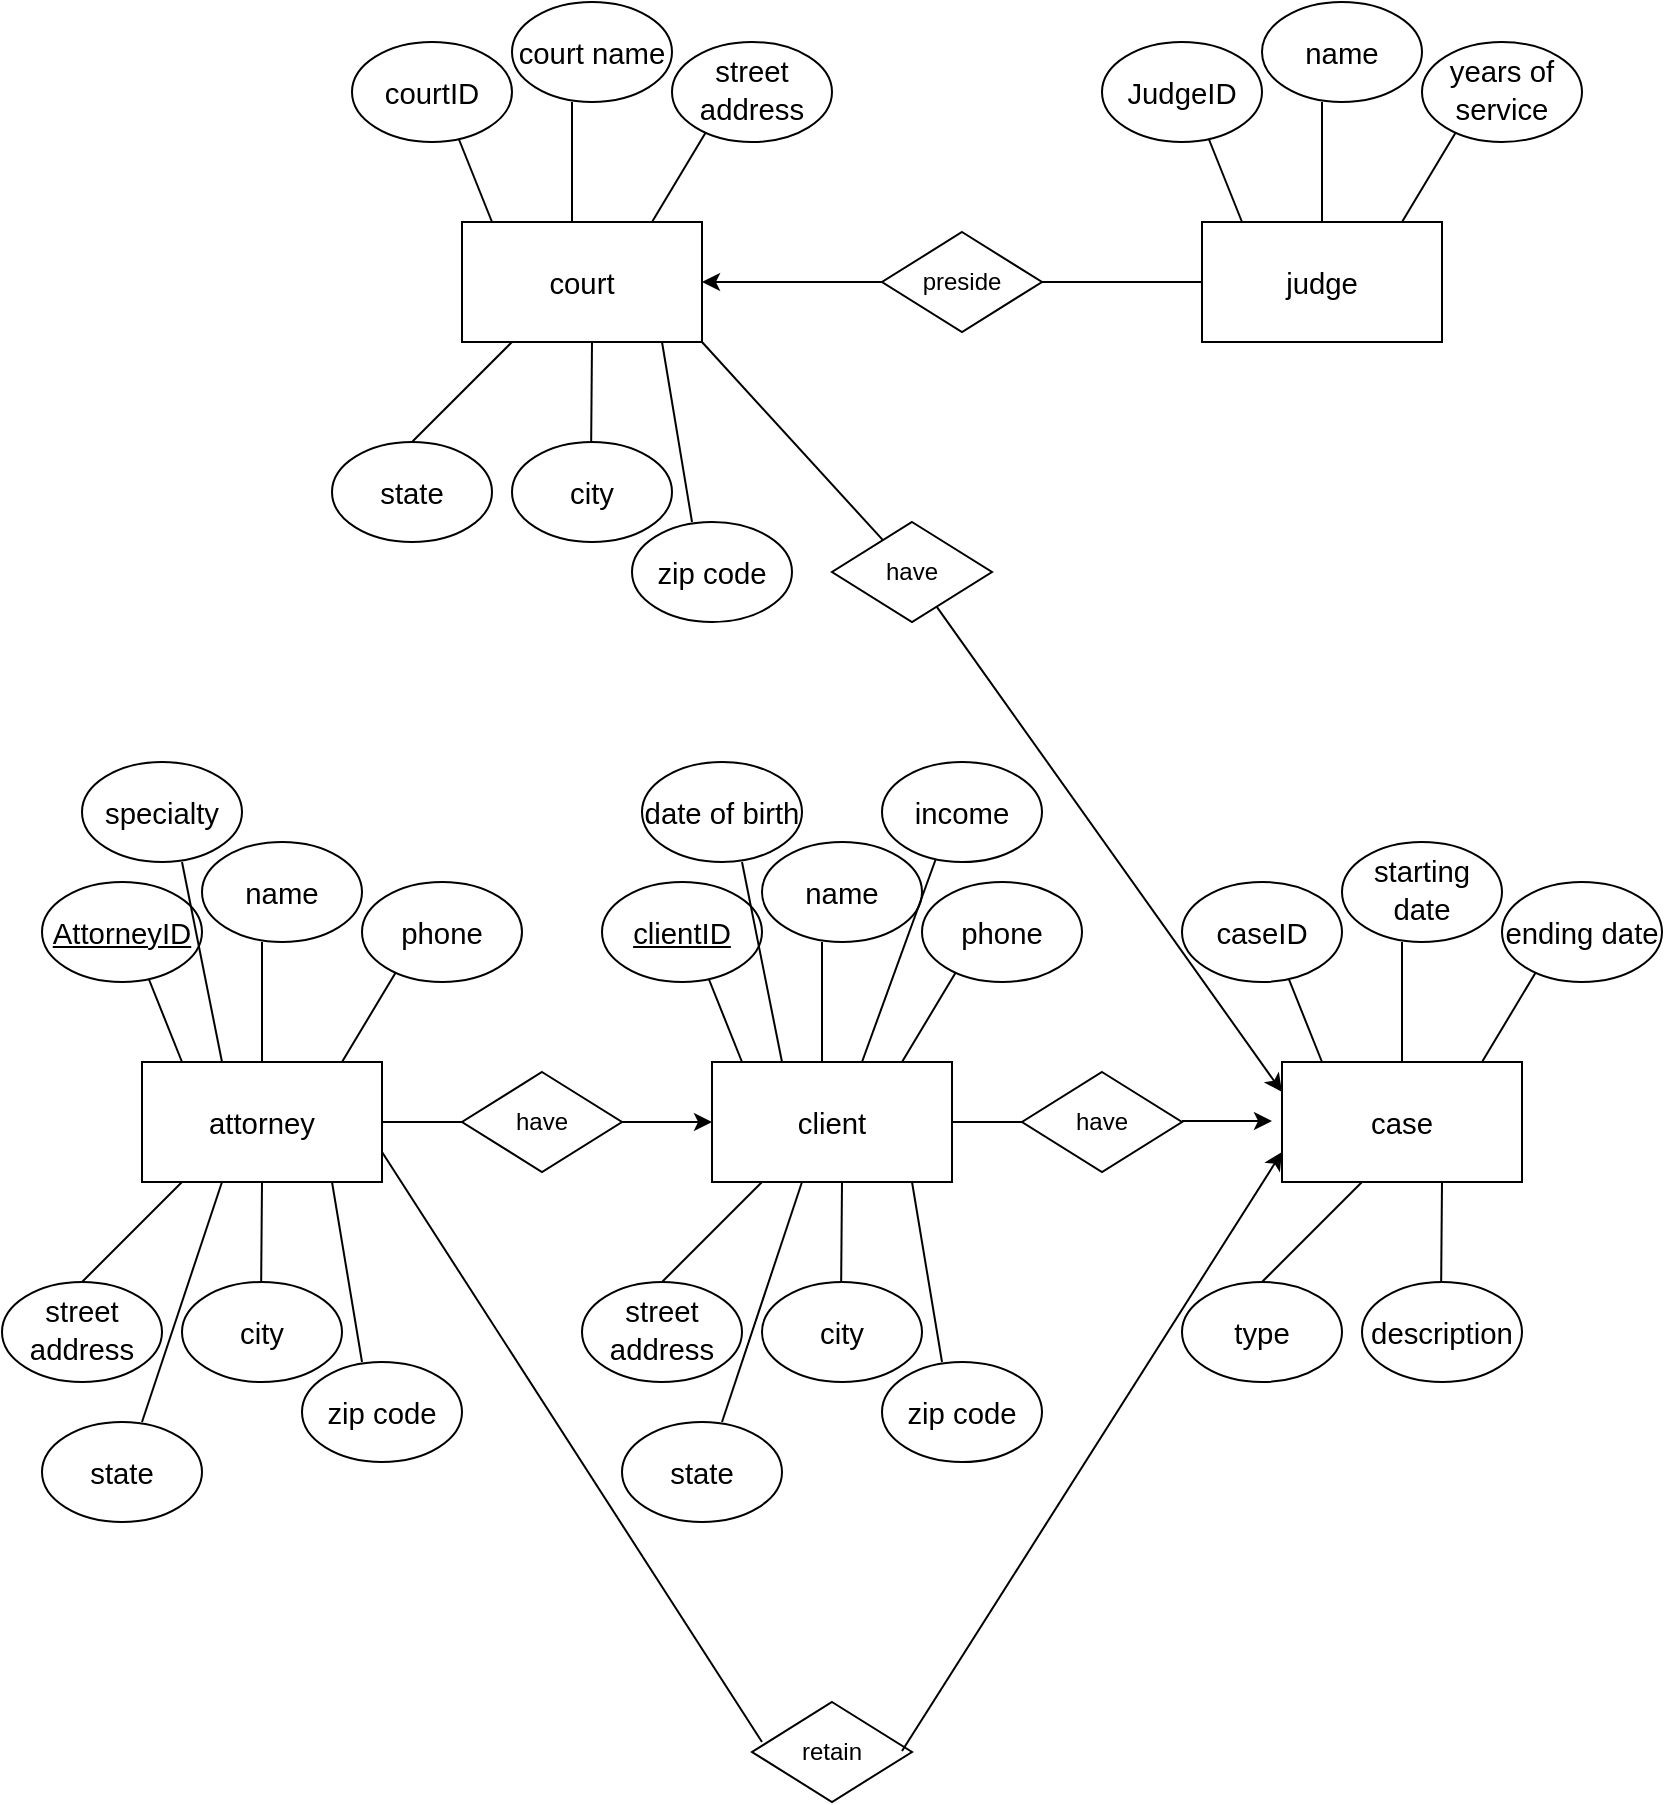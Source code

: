 <mxfile version="13.8.0" type="github">
  <diagram id="R2lEEEUBdFMjLlhIrx00" name="Page-1">
    <mxGraphModel dx="1426" dy="941" grid="1" gridSize="10" guides="1" tooltips="1" connect="1" arrows="1" fold="1" page="1" pageScale="1" pageWidth="850" pageHeight="1100" math="0" shadow="0" extFonts="Permanent Marker^https://fonts.googleapis.com/css?family=Permanent+Marker">
      <root>
        <mxCell id="0" />
        <mxCell id="1" parent="0" />
        <mxCell id="EqW7mRNqW-pM5LDjS-Ml-1" value="&lt;span lang=&quot;EN&quot; style=&quot;font-size: 11pt ; line-height: 16.867px ; font-family: &amp;#34;arial&amp;#34; , sans-serif&quot;&gt;attorney&lt;/span&gt;&lt;span style=&quot;font-size: medium&quot;&gt;&lt;/span&gt;" style="rounded=0;whiteSpace=wrap;html=1;" parent="1" vertex="1">
          <mxGeometry x="80" y="590" width="120" height="60" as="geometry" />
        </mxCell>
        <mxCell id="EqW7mRNqW-pM5LDjS-Ml-2" value="&lt;span lang=&quot;EN&quot; style=&quot;font-size: 11pt ; line-height: 16.867px ; font-family: &amp;#34;arial&amp;#34; , sans-serif&quot;&gt;client&lt;/span&gt;&lt;span style=&quot;font-size: medium&quot;&gt;&lt;/span&gt;" style="rounded=0;whiteSpace=wrap;html=1;" parent="1" vertex="1">
          <mxGeometry x="365" y="590" width="120" height="60" as="geometry" />
        </mxCell>
        <mxCell id="EqW7mRNqW-pM5LDjS-Ml-3" value="&lt;span lang=&quot;EN&quot; style=&quot;font-size: 11pt ; line-height: 16.867px ; font-family: &amp;#34;arial&amp;#34; , sans-serif&quot;&gt;judge&lt;/span&gt;&lt;span style=&quot;font-size: medium&quot;&gt;&lt;/span&gt;" style="rounded=0;whiteSpace=wrap;html=1;" parent="1" vertex="1">
          <mxGeometry x="610" y="170" width="120" height="60" as="geometry" />
        </mxCell>
        <mxCell id="EqW7mRNqW-pM5LDjS-Ml-4" value="&lt;span lang=&quot;EN&quot; style=&quot;font-size: 11pt ; line-height: 16.867px ; font-family: &amp;#34;arial&amp;#34; , sans-serif&quot;&gt;court&lt;/span&gt;&lt;span style=&quot;font-size: medium&quot;&gt;&lt;/span&gt;" style="rounded=0;whiteSpace=wrap;html=1;" parent="1" vertex="1">
          <mxGeometry x="240" y="170" width="120" height="60" as="geometry" />
        </mxCell>
        <mxCell id="EqW7mRNqW-pM5LDjS-Ml-5" value="&lt;span lang=&quot;EN&quot; style=&quot;font-size: 11pt ; line-height: 16.867px ; font-family: &amp;#34;arial&amp;#34; , sans-serif&quot;&gt;case&lt;/span&gt;&lt;span style=&quot;font-size: medium&quot;&gt;&lt;/span&gt;" style="rounded=0;whiteSpace=wrap;html=1;" parent="1" vertex="1">
          <mxGeometry x="650" y="590" width="120" height="60" as="geometry" />
        </mxCell>
        <mxCell id="EqW7mRNqW-pM5LDjS-Ml-7" value="" style="endArrow=none;html=1;" parent="1" edge="1">
          <mxGeometry width="50" height="50" relative="1" as="geometry">
            <mxPoint x="140" y="590" as="sourcePoint" />
            <mxPoint x="140" y="530" as="targetPoint" />
          </mxGeometry>
        </mxCell>
        <mxCell id="EqW7mRNqW-pM5LDjS-Ml-8" value="" style="endArrow=none;html=1;" parent="1" edge="1">
          <mxGeometry width="50" height="50" relative="1" as="geometry">
            <mxPoint x="180" y="590" as="sourcePoint" />
            <mxPoint x="210" y="540" as="targetPoint" />
          </mxGeometry>
        </mxCell>
        <mxCell id="EqW7mRNqW-pM5LDjS-Ml-9" value="" style="endArrow=none;html=1;entryX=0.5;entryY=1;entryDx=0;entryDy=0;" parent="1" target="EqW7mRNqW-pM5LDjS-Ml-1" edge="1">
          <mxGeometry width="50" height="50" relative="1" as="geometry">
            <mxPoint x="139.5" y="710" as="sourcePoint" />
            <mxPoint x="139.5" y="670" as="targetPoint" />
          </mxGeometry>
        </mxCell>
        <mxCell id="EqW7mRNqW-pM5LDjS-Ml-10" value="" style="endArrow=none;html=1;" parent="1" edge="1">
          <mxGeometry width="50" height="50" relative="1" as="geometry">
            <mxPoint x="100" y="590" as="sourcePoint" />
            <mxPoint x="80" y="540" as="targetPoint" />
          </mxGeometry>
        </mxCell>
        <mxCell id="EqW7mRNqW-pM5LDjS-Ml-11" value="" style="endArrow=none;html=1;" parent="1" edge="1">
          <mxGeometry width="50" height="50" relative="1" as="geometry">
            <mxPoint x="50" y="700" as="sourcePoint" />
            <mxPoint x="100" y="650" as="targetPoint" />
          </mxGeometry>
        </mxCell>
        <mxCell id="EqW7mRNqW-pM5LDjS-Ml-12" value="&lt;span lang=&quot;EN&quot; style=&quot;font-size: 11pt ; line-height: 16.867px ; font-family: &amp;#34;arial&amp;#34; , sans-serif&quot;&gt;phone&lt;/span&gt;&lt;span style=&quot;font-size: medium&quot;&gt;&lt;/span&gt;" style="ellipse;whiteSpace=wrap;html=1;" parent="1" vertex="1">
          <mxGeometry x="190" y="500" width="80" height="50" as="geometry" />
        </mxCell>
        <mxCell id="EqW7mRNqW-pM5LDjS-Ml-13" value="&lt;span lang=&quot;EN&quot; style=&quot;font-size: 11pt ; line-height: 16.867px ; font-family: &amp;#34;arial&amp;#34; , sans-serif&quot;&gt;name&lt;/span&gt;&lt;span style=&quot;font-size: medium&quot;&gt;&lt;/span&gt;" style="ellipse;whiteSpace=wrap;html=1;" parent="1" vertex="1">
          <mxGeometry x="110" y="480" width="80" height="50" as="geometry" />
        </mxCell>
        <mxCell id="EqW7mRNqW-pM5LDjS-Ml-14" value="&lt;span lang=&quot;EN&quot; style=&quot;font-size: 11pt ; line-height: 16.867px ; font-family: &amp;#34;arial&amp;#34; , sans-serif&quot;&gt;street address&lt;/span&gt;&lt;span style=&quot;font-size: medium&quot;&gt;&lt;/span&gt;" style="ellipse;whiteSpace=wrap;html=1;" parent="1" vertex="1">
          <mxGeometry x="10" y="700" width="80" height="50" as="geometry" />
        </mxCell>
        <mxCell id="EqW7mRNqW-pM5LDjS-Ml-15" value="&lt;span lang=&quot;EN&quot; style=&quot;font-size: 11pt ; line-height: 16.867px ; font-family: &amp;#34;arial&amp;#34; , sans-serif&quot;&gt;&lt;u&gt;AttorneyID&lt;/u&gt;&lt;/span&gt;&lt;span style=&quot;font-size: medium&quot;&gt;&lt;/span&gt;" style="ellipse;whiteSpace=wrap;html=1;" parent="1" vertex="1">
          <mxGeometry x="30" y="500" width="80" height="50" as="geometry" />
        </mxCell>
        <mxCell id="EqW7mRNqW-pM5LDjS-Ml-16" value="&lt;span lang=&quot;EN&quot; style=&quot;font-size: 11pt ; line-height: 16.867px ; font-family: &amp;#34;arial&amp;#34; , sans-serif&quot;&gt;city&lt;/span&gt;&lt;span style=&quot;font-size: medium&quot;&gt;&lt;/span&gt;" style="ellipse;whiteSpace=wrap;html=1;" parent="1" vertex="1">
          <mxGeometry x="100" y="700" width="80" height="50" as="geometry" />
        </mxCell>
        <mxCell id="EqW7mRNqW-pM5LDjS-Ml-17" value="&lt;span lang=&quot;EN&quot; style=&quot;font-size: 11pt ; line-height: 16.867px ; font-family: &amp;#34;arial&amp;#34; , sans-serif&quot;&gt;specialty&lt;/span&gt;&lt;span style=&quot;font-size: medium&quot;&gt;&lt;/span&gt;" style="ellipse;whiteSpace=wrap;html=1;" parent="1" vertex="1">
          <mxGeometry x="50" y="440" width="80" height="50" as="geometry" />
        </mxCell>
        <mxCell id="EqW7mRNqW-pM5LDjS-Ml-18" value="&lt;span lang=&quot;EN&quot; style=&quot;font-size: 11pt ; line-height: 16.867px ; font-family: &amp;#34;arial&amp;#34; , sans-serif&quot;&gt;zip code&lt;/span&gt;&lt;span style=&quot;font-size: medium&quot;&gt;&lt;/span&gt;" style="ellipse;whiteSpace=wrap;html=1;" parent="1" vertex="1">
          <mxGeometry x="160" y="740" width="80" height="50" as="geometry" />
        </mxCell>
        <mxCell id="EqW7mRNqW-pM5LDjS-Ml-19" value="&lt;span lang=&quot;EN&quot; style=&quot;font-size: 11pt ; line-height: 16.867px ; font-family: &amp;#34;arial&amp;#34; , sans-serif&quot;&gt;state&lt;/span&gt;&lt;span style=&quot;font-size: medium&quot;&gt;&lt;/span&gt;" style="ellipse;whiteSpace=wrap;html=1;" parent="1" vertex="1">
          <mxGeometry x="30" y="770" width="80" height="50" as="geometry" />
        </mxCell>
        <mxCell id="EqW7mRNqW-pM5LDjS-Ml-20" value="" style="endArrow=none;html=1;" parent="1" edge="1">
          <mxGeometry width="50" height="50" relative="1" as="geometry">
            <mxPoint x="80" y="770" as="sourcePoint" />
            <mxPoint x="120" y="650" as="targetPoint" />
          </mxGeometry>
        </mxCell>
        <mxCell id="EqW7mRNqW-pM5LDjS-Ml-21" value="" style="endArrow=none;html=1;" parent="1" edge="1">
          <mxGeometry width="50" height="50" relative="1" as="geometry">
            <mxPoint x="190" y="740" as="sourcePoint" />
            <mxPoint x="175" y="650" as="targetPoint" />
          </mxGeometry>
        </mxCell>
        <mxCell id="EqW7mRNqW-pM5LDjS-Ml-22" value="" style="endArrow=none;html=1;" parent="1" edge="1">
          <mxGeometry width="50" height="50" relative="1" as="geometry">
            <mxPoint x="120" y="590" as="sourcePoint" />
            <mxPoint x="100" y="490" as="targetPoint" />
          </mxGeometry>
        </mxCell>
        <mxCell id="EqW7mRNqW-pM5LDjS-Ml-23" value="have" style="rhombus;whiteSpace=wrap;html=1;" parent="1" vertex="1">
          <mxGeometry x="240" y="595" width="80" height="50" as="geometry" />
        </mxCell>
        <mxCell id="EqW7mRNqW-pM5LDjS-Ml-24" value="" style="endArrow=none;html=1;exitX=1;exitY=0.5;exitDx=0;exitDy=0;" parent="1" source="EqW7mRNqW-pM5LDjS-Ml-1" edge="1">
          <mxGeometry width="50" height="50" relative="1" as="geometry">
            <mxPoint x="190" y="670" as="sourcePoint" />
            <mxPoint x="240" y="620" as="targetPoint" />
          </mxGeometry>
        </mxCell>
        <mxCell id="EqW7mRNqW-pM5LDjS-Ml-26" value="" style="endArrow=classic;html=1;entryX=0;entryY=0.5;entryDx=0;entryDy=0;" parent="1" target="EqW7mRNqW-pM5LDjS-Ml-2" edge="1">
          <mxGeometry width="50" height="50" relative="1" as="geometry">
            <mxPoint x="320" y="620" as="sourcePoint" />
            <mxPoint x="370" y="570" as="targetPoint" />
          </mxGeometry>
        </mxCell>
        <mxCell id="EqW7mRNqW-pM5LDjS-Ml-31" value="" style="endArrow=none;html=1;" parent="1" edge="1">
          <mxGeometry width="50" height="50" relative="1" as="geometry">
            <mxPoint x="420" y="590" as="sourcePoint" />
            <mxPoint x="420" y="530" as="targetPoint" />
          </mxGeometry>
        </mxCell>
        <mxCell id="EqW7mRNqW-pM5LDjS-Ml-32" value="" style="endArrow=none;html=1;" parent="1" edge="1">
          <mxGeometry width="50" height="50" relative="1" as="geometry">
            <mxPoint x="460" y="590" as="sourcePoint" />
            <mxPoint x="490" y="540" as="targetPoint" />
          </mxGeometry>
        </mxCell>
        <mxCell id="EqW7mRNqW-pM5LDjS-Ml-33" value="" style="endArrow=none;html=1;" parent="1" edge="1">
          <mxGeometry width="50" height="50" relative="1" as="geometry">
            <mxPoint x="380" y="590" as="sourcePoint" />
            <mxPoint x="360" y="540" as="targetPoint" />
          </mxGeometry>
        </mxCell>
        <mxCell id="EqW7mRNqW-pM5LDjS-Ml-34" value="&lt;span lang=&quot;EN&quot; style=&quot;font-size: 11pt ; line-height: 16.867px ; font-family: &amp;#34;arial&amp;#34; , sans-serif&quot;&gt;phone&lt;/span&gt;&lt;span style=&quot;font-size: medium&quot;&gt;&lt;/span&gt;" style="ellipse;whiteSpace=wrap;html=1;" parent="1" vertex="1">
          <mxGeometry x="470" y="500" width="80" height="50" as="geometry" />
        </mxCell>
        <mxCell id="EqW7mRNqW-pM5LDjS-Ml-35" value="&lt;span lang=&quot;EN&quot; style=&quot;font-size: 11pt ; line-height: 16.867px ; font-family: &amp;#34;arial&amp;#34; , sans-serif&quot;&gt;name&lt;/span&gt;&lt;span style=&quot;font-size: medium&quot;&gt;&lt;/span&gt;" style="ellipse;whiteSpace=wrap;html=1;" parent="1" vertex="1">
          <mxGeometry x="390" y="480" width="80" height="50" as="geometry" />
        </mxCell>
        <mxCell id="EqW7mRNqW-pM5LDjS-Ml-36" value="&lt;span lang=&quot;EN&quot; style=&quot;font-size: 11pt ; line-height: 16.867px ; font-family: &amp;#34;arial&amp;#34; , sans-serif&quot;&gt;&lt;u&gt;clientID&lt;/u&gt;&lt;/span&gt;&lt;span style=&quot;font-size: medium&quot;&gt;&lt;/span&gt;" style="ellipse;whiteSpace=wrap;html=1;" parent="1" vertex="1">
          <mxGeometry x="310" y="500" width="80" height="50" as="geometry" />
        </mxCell>
        <mxCell id="EqW7mRNqW-pM5LDjS-Ml-37" value="&lt;span lang=&quot;EN&quot; style=&quot;font-size: 11pt ; line-height: 16.867px ; font-family: &amp;#34;arial&amp;#34; , sans-serif&quot;&gt;date of birth&lt;/span&gt;&lt;span style=&quot;font-size: medium&quot;&gt;&lt;/span&gt;" style="ellipse;whiteSpace=wrap;html=1;" parent="1" vertex="1">
          <mxGeometry x="330" y="440" width="80" height="50" as="geometry" />
        </mxCell>
        <mxCell id="EqW7mRNqW-pM5LDjS-Ml-38" value="" style="endArrow=none;html=1;" parent="1" edge="1">
          <mxGeometry width="50" height="50" relative="1" as="geometry">
            <mxPoint x="400" y="590" as="sourcePoint" />
            <mxPoint x="380" y="490" as="targetPoint" />
          </mxGeometry>
        </mxCell>
        <mxCell id="EqW7mRNqW-pM5LDjS-Ml-39" value="" style="endArrow=none;html=1;entryX=0.5;entryY=1;entryDx=0;entryDy=0;" parent="1" edge="1">
          <mxGeometry width="50" height="50" relative="1" as="geometry">
            <mxPoint x="429.5" y="710" as="sourcePoint" />
            <mxPoint x="430" y="650" as="targetPoint" />
          </mxGeometry>
        </mxCell>
        <mxCell id="EqW7mRNqW-pM5LDjS-Ml-40" value="" style="endArrow=none;html=1;" parent="1" edge="1">
          <mxGeometry width="50" height="50" relative="1" as="geometry">
            <mxPoint x="340" y="700" as="sourcePoint" />
            <mxPoint x="390" y="650" as="targetPoint" />
          </mxGeometry>
        </mxCell>
        <mxCell id="EqW7mRNqW-pM5LDjS-Ml-41" value="&lt;span lang=&quot;EN&quot; style=&quot;font-size: 11pt ; line-height: 16.867px ; font-family: &amp;#34;arial&amp;#34; , sans-serif&quot;&gt;street address&lt;/span&gt;&lt;span style=&quot;font-size: medium&quot;&gt;&lt;/span&gt;" style="ellipse;whiteSpace=wrap;html=1;" parent="1" vertex="1">
          <mxGeometry x="300" y="700" width="80" height="50" as="geometry" />
        </mxCell>
        <mxCell id="EqW7mRNqW-pM5LDjS-Ml-42" value="&lt;span lang=&quot;EN&quot; style=&quot;font-size: 11pt ; line-height: 16.867px ; font-family: &amp;#34;arial&amp;#34; , sans-serif&quot;&gt;city&lt;/span&gt;&lt;span style=&quot;font-size: medium&quot;&gt;&lt;/span&gt;" style="ellipse;whiteSpace=wrap;html=1;" parent="1" vertex="1">
          <mxGeometry x="390" y="700" width="80" height="50" as="geometry" />
        </mxCell>
        <mxCell id="EqW7mRNqW-pM5LDjS-Ml-43" value="&lt;span lang=&quot;EN&quot; style=&quot;font-size: 11pt ; line-height: 16.867px ; font-family: &amp;#34;arial&amp;#34; , sans-serif&quot;&gt;zip code&lt;/span&gt;&lt;span style=&quot;font-size: medium&quot;&gt;&lt;/span&gt;" style="ellipse;whiteSpace=wrap;html=1;" parent="1" vertex="1">
          <mxGeometry x="450" y="740" width="80" height="50" as="geometry" />
        </mxCell>
        <mxCell id="EqW7mRNqW-pM5LDjS-Ml-44" value="&lt;span lang=&quot;EN&quot; style=&quot;font-size: 11pt ; line-height: 16.867px ; font-family: &amp;#34;arial&amp;#34; , sans-serif&quot;&gt;state&lt;/span&gt;&lt;span style=&quot;font-size: medium&quot;&gt;&lt;/span&gt;" style="ellipse;whiteSpace=wrap;html=1;" parent="1" vertex="1">
          <mxGeometry x="320" y="770" width="80" height="50" as="geometry" />
        </mxCell>
        <mxCell id="EqW7mRNqW-pM5LDjS-Ml-45" value="" style="endArrow=none;html=1;" parent="1" edge="1">
          <mxGeometry width="50" height="50" relative="1" as="geometry">
            <mxPoint x="370" y="770" as="sourcePoint" />
            <mxPoint x="410" y="650" as="targetPoint" />
          </mxGeometry>
        </mxCell>
        <mxCell id="EqW7mRNqW-pM5LDjS-Ml-46" value="" style="endArrow=none;html=1;" parent="1" edge="1">
          <mxGeometry width="50" height="50" relative="1" as="geometry">
            <mxPoint x="480" y="740" as="sourcePoint" />
            <mxPoint x="465" y="650" as="targetPoint" />
          </mxGeometry>
        </mxCell>
        <mxCell id="EqW7mRNqW-pM5LDjS-Ml-47" value="" style="endArrow=none;html=1;exitX=1;exitY=0.5;exitDx=0;exitDy=0;" parent="1" edge="1">
          <mxGeometry width="50" height="50" relative="1" as="geometry">
            <mxPoint x="485" y="620" as="sourcePoint" />
            <mxPoint x="525" y="620" as="targetPoint" />
          </mxGeometry>
        </mxCell>
        <mxCell id="EqW7mRNqW-pM5LDjS-Ml-48" value="" style="endArrow=none;html=1;" parent="1" edge="1">
          <mxGeometry width="50" height="50" relative="1" as="geometry">
            <mxPoint x="440" y="590" as="sourcePoint" />
            <mxPoint x="480" y="480" as="targetPoint" />
          </mxGeometry>
        </mxCell>
        <mxCell id="EqW7mRNqW-pM5LDjS-Ml-49" value="&lt;span lang=&quot;EN&quot; style=&quot;font-size: 11pt ; line-height: 16.867px ; font-family: &amp;#34;arial&amp;#34; , sans-serif&quot;&gt;income&lt;/span&gt;&lt;span style=&quot;font-size: medium&quot;&gt;&lt;/span&gt;" style="ellipse;whiteSpace=wrap;html=1;" parent="1" vertex="1">
          <mxGeometry x="450" y="440" width="80" height="50" as="geometry" />
        </mxCell>
        <mxCell id="EqW7mRNqW-pM5LDjS-Ml-50" value="have" style="rhombus;whiteSpace=wrap;html=1;" parent="1" vertex="1">
          <mxGeometry x="520" y="595" width="80" height="50" as="geometry" />
        </mxCell>
        <mxCell id="EqW7mRNqW-pM5LDjS-Ml-51" value="" style="endArrow=classic;html=1;entryX=0;entryY=0.5;entryDx=0;entryDy=0;" parent="1" edge="1">
          <mxGeometry width="50" height="50" relative="1" as="geometry">
            <mxPoint x="600" y="619.5" as="sourcePoint" />
            <mxPoint x="645" y="619.5" as="targetPoint" />
          </mxGeometry>
        </mxCell>
        <mxCell id="EqW7mRNqW-pM5LDjS-Ml-55" value="" style="endArrow=none;html=1;" parent="1" edge="1">
          <mxGeometry width="50" height="50" relative="1" as="geometry">
            <mxPoint x="710" y="590" as="sourcePoint" />
            <mxPoint x="710" y="530" as="targetPoint" />
          </mxGeometry>
        </mxCell>
        <mxCell id="EqW7mRNqW-pM5LDjS-Ml-56" value="" style="endArrow=none;html=1;" parent="1" edge="1">
          <mxGeometry width="50" height="50" relative="1" as="geometry">
            <mxPoint x="750" y="590" as="sourcePoint" />
            <mxPoint x="780" y="540" as="targetPoint" />
          </mxGeometry>
        </mxCell>
        <mxCell id="EqW7mRNqW-pM5LDjS-Ml-57" value="" style="endArrow=none;html=1;" parent="1" edge="1">
          <mxGeometry width="50" height="50" relative="1" as="geometry">
            <mxPoint x="670" y="590" as="sourcePoint" />
            <mxPoint x="650" y="540" as="targetPoint" />
          </mxGeometry>
        </mxCell>
        <mxCell id="EqW7mRNqW-pM5LDjS-Ml-58" value="&lt;span lang=&quot;EN&quot; style=&quot;font-size: 11pt ; line-height: 16.867px ; font-family: &amp;#34;arial&amp;#34; , sans-serif&quot;&gt;ending date&lt;/span&gt;&lt;span style=&quot;font-size: medium&quot;&gt;&lt;/span&gt;" style="ellipse;whiteSpace=wrap;html=1;" parent="1" vertex="1">
          <mxGeometry x="760" y="500" width="80" height="50" as="geometry" />
        </mxCell>
        <mxCell id="EqW7mRNqW-pM5LDjS-Ml-59" value="&lt;span lang=&quot;EN&quot; style=&quot;font-size: 11pt ; line-height: 16.867px ; font-family: &amp;#34;arial&amp;#34; , sans-serif&quot;&gt;starting date&lt;/span&gt;&lt;span style=&quot;font-size: medium&quot;&gt;&lt;/span&gt;" style="ellipse;whiteSpace=wrap;html=1;" parent="1" vertex="1">
          <mxGeometry x="680" y="480" width="80" height="50" as="geometry" />
        </mxCell>
        <mxCell id="EqW7mRNqW-pM5LDjS-Ml-60" value="&lt;span lang=&quot;EN&quot; style=&quot;font-size: 11pt ; line-height: 16.867px ; font-family: &amp;#34;arial&amp;#34; , sans-serif&quot;&gt;caseID&lt;/span&gt;&lt;span style=&quot;font-size: medium&quot;&gt;&lt;/span&gt;" style="ellipse;whiteSpace=wrap;html=1;" parent="1" vertex="1">
          <mxGeometry x="600" y="500" width="80" height="50" as="geometry" />
        </mxCell>
        <mxCell id="EqW7mRNqW-pM5LDjS-Ml-64" value="" style="endArrow=none;html=1;entryX=0.5;entryY=1;entryDx=0;entryDy=0;" parent="1" edge="1">
          <mxGeometry width="50" height="50" relative="1" as="geometry">
            <mxPoint x="729.5" y="710" as="sourcePoint" />
            <mxPoint x="730" y="650" as="targetPoint" />
          </mxGeometry>
        </mxCell>
        <mxCell id="EqW7mRNqW-pM5LDjS-Ml-65" value="" style="endArrow=none;html=1;" parent="1" edge="1">
          <mxGeometry width="50" height="50" relative="1" as="geometry">
            <mxPoint x="640" y="700" as="sourcePoint" />
            <mxPoint x="690" y="650" as="targetPoint" />
          </mxGeometry>
        </mxCell>
        <mxCell id="EqW7mRNqW-pM5LDjS-Ml-66" value="&lt;span lang=&quot;EN&quot; style=&quot;font-size: 11pt ; line-height: 16.867px ; font-family: &amp;#34;arial&amp;#34; , sans-serif&quot;&gt;type&lt;/span&gt;&lt;span style=&quot;font-size: medium&quot;&gt;&lt;/span&gt;" style="ellipse;whiteSpace=wrap;html=1;" parent="1" vertex="1">
          <mxGeometry x="600" y="700" width="80" height="50" as="geometry" />
        </mxCell>
        <mxCell id="EqW7mRNqW-pM5LDjS-Ml-67" value="&lt;span lang=&quot;EN&quot; style=&quot;font-size: 11pt ; line-height: 16.867px ; font-family: &amp;#34;arial&amp;#34; , sans-serif&quot;&gt;description&lt;/span&gt;&lt;span style=&quot;font-size: medium&quot;&gt;&lt;/span&gt;" style="ellipse;whiteSpace=wrap;html=1;" parent="1" vertex="1">
          <mxGeometry x="690" y="700" width="80" height="50" as="geometry" />
        </mxCell>
        <mxCell id="EqW7mRNqW-pM5LDjS-Ml-69" value="" style="endArrow=none;html=1;exitX=1;exitY=0.75;exitDx=0;exitDy=0;" parent="1" source="EqW7mRNqW-pM5LDjS-Ml-1" edge="1">
          <mxGeometry width="50" height="50" relative="1" as="geometry">
            <mxPoint x="200" y="690" as="sourcePoint" />
            <mxPoint x="390" y="930" as="targetPoint" />
          </mxGeometry>
        </mxCell>
        <mxCell id="EqW7mRNqW-pM5LDjS-Ml-70" value="retain" style="rhombus;whiteSpace=wrap;html=1;" parent="1" vertex="1">
          <mxGeometry x="385" y="910" width="80" height="50" as="geometry" />
        </mxCell>
        <mxCell id="EqW7mRNqW-pM5LDjS-Ml-71" value="" style="endArrow=classic;html=1;entryX=0;entryY=0.75;entryDx=0;entryDy=0;" parent="1" target="EqW7mRNqW-pM5LDjS-Ml-5" edge="1">
          <mxGeometry width="50" height="50" relative="1" as="geometry">
            <mxPoint x="460" y="934.5" as="sourcePoint" />
            <mxPoint x="505" y="934.5" as="targetPoint" />
          </mxGeometry>
        </mxCell>
        <mxCell id="EqW7mRNqW-pM5LDjS-Ml-72" value="" style="endArrow=none;html=1;" parent="1" edge="1">
          <mxGeometry width="50" height="50" relative="1" as="geometry">
            <mxPoint x="295" y="170" as="sourcePoint" />
            <mxPoint x="295" y="110" as="targetPoint" />
          </mxGeometry>
        </mxCell>
        <mxCell id="EqW7mRNqW-pM5LDjS-Ml-73" value="" style="endArrow=none;html=1;" parent="1" edge="1">
          <mxGeometry width="50" height="50" relative="1" as="geometry">
            <mxPoint x="335" y="170" as="sourcePoint" />
            <mxPoint x="365" y="120" as="targetPoint" />
          </mxGeometry>
        </mxCell>
        <mxCell id="EqW7mRNqW-pM5LDjS-Ml-74" value="" style="endArrow=none;html=1;" parent="1" edge="1">
          <mxGeometry width="50" height="50" relative="1" as="geometry">
            <mxPoint x="255" y="170" as="sourcePoint" />
            <mxPoint x="235" y="120" as="targetPoint" />
          </mxGeometry>
        </mxCell>
        <mxCell id="EqW7mRNqW-pM5LDjS-Ml-75" value="&lt;span lang=&quot;EN&quot; style=&quot;font-size: 11pt ; line-height: 16.867px ; font-family: &amp;#34;arial&amp;#34; , sans-serif&quot;&gt;street address&lt;/span&gt;&lt;span style=&quot;font-size: medium&quot;&gt;&lt;/span&gt;" style="ellipse;whiteSpace=wrap;html=1;" parent="1" vertex="1">
          <mxGeometry x="345" y="80" width="80" height="50" as="geometry" />
        </mxCell>
        <mxCell id="EqW7mRNqW-pM5LDjS-Ml-76" value="&lt;span lang=&quot;EN&quot; style=&quot;font-size: 11pt ; line-height: 16.867px ; font-family: &amp;#34;arial&amp;#34; , sans-serif&quot;&gt;court name&lt;/span&gt;&lt;span style=&quot;font-size: medium&quot;&gt;&lt;/span&gt;" style="ellipse;whiteSpace=wrap;html=1;" parent="1" vertex="1">
          <mxGeometry x="265" y="60" width="80" height="50" as="geometry" />
        </mxCell>
        <mxCell id="EqW7mRNqW-pM5LDjS-Ml-77" value="&lt;span lang=&quot;EN&quot; style=&quot;font-size: 11pt ; line-height: 16.867px ; font-family: &amp;#34;arial&amp;#34; , sans-serif&quot;&gt;courtID&lt;/span&gt;&lt;span style=&quot;font-size: medium&quot;&gt;&lt;/span&gt;" style="ellipse;whiteSpace=wrap;html=1;" parent="1" vertex="1">
          <mxGeometry x="185" y="80" width="80" height="50" as="geometry" />
        </mxCell>
        <mxCell id="EqW7mRNqW-pM5LDjS-Ml-82" value="" style="endArrow=none;html=1;entryX=0.5;entryY=1;entryDx=0;entryDy=0;" parent="1" edge="1">
          <mxGeometry width="50" height="50" relative="1" as="geometry">
            <mxPoint x="304.5" y="290" as="sourcePoint" />
            <mxPoint x="305" y="230" as="targetPoint" />
          </mxGeometry>
        </mxCell>
        <mxCell id="EqW7mRNqW-pM5LDjS-Ml-83" value="" style="endArrow=none;html=1;" parent="1" edge="1">
          <mxGeometry width="50" height="50" relative="1" as="geometry">
            <mxPoint x="215" y="280" as="sourcePoint" />
            <mxPoint x="265" y="230" as="targetPoint" />
          </mxGeometry>
        </mxCell>
        <mxCell id="EqW7mRNqW-pM5LDjS-Ml-84" value="&lt;span lang=&quot;EN&quot; style=&quot;font-size: 11pt ; line-height: 16.867px ; font-family: &amp;#34;arial&amp;#34; , sans-serif&quot;&gt;state&lt;/span&gt;&lt;span style=&quot;font-size: medium&quot;&gt;&lt;/span&gt;" style="ellipse;whiteSpace=wrap;html=1;" parent="1" vertex="1">
          <mxGeometry x="175" y="280" width="80" height="50" as="geometry" />
        </mxCell>
        <mxCell id="EqW7mRNqW-pM5LDjS-Ml-85" value="&lt;span lang=&quot;EN&quot; style=&quot;font-size: 11pt ; line-height: 16.867px ; font-family: &amp;#34;arial&amp;#34; , sans-serif&quot;&gt;city&lt;/span&gt;&lt;span style=&quot;font-size: medium&quot;&gt;&lt;/span&gt;" style="ellipse;whiteSpace=wrap;html=1;" parent="1" vertex="1">
          <mxGeometry x="265" y="280" width="80" height="50" as="geometry" />
        </mxCell>
        <mxCell id="EqW7mRNqW-pM5LDjS-Ml-86" value="&lt;span lang=&quot;EN&quot; style=&quot;font-size: 11pt ; line-height: 16.867px ; font-family: &amp;#34;arial&amp;#34; , sans-serif&quot;&gt;zip code&lt;/span&gt;&lt;span style=&quot;font-size: medium&quot;&gt;&lt;/span&gt;" style="ellipse;whiteSpace=wrap;html=1;" parent="1" vertex="1">
          <mxGeometry x="325" y="320" width="80" height="50" as="geometry" />
        </mxCell>
        <mxCell id="EqW7mRNqW-pM5LDjS-Ml-89" value="" style="endArrow=none;html=1;" parent="1" edge="1">
          <mxGeometry width="50" height="50" relative="1" as="geometry">
            <mxPoint x="355" y="320" as="sourcePoint" />
            <mxPoint x="340" y="230" as="targetPoint" />
          </mxGeometry>
        </mxCell>
        <mxCell id="EqW7mRNqW-pM5LDjS-Ml-91" value="have" style="rhombus;whiteSpace=wrap;html=1;" parent="1" vertex="1">
          <mxGeometry x="425" y="320" width="80" height="50" as="geometry" />
        </mxCell>
        <mxCell id="EqW7mRNqW-pM5LDjS-Ml-92" value="" style="endArrow=classic;html=1;entryX=0;entryY=0.25;entryDx=0;entryDy=0;" parent="1" source="EqW7mRNqW-pM5LDjS-Ml-91" target="EqW7mRNqW-pM5LDjS-Ml-5" edge="1">
          <mxGeometry width="50" height="50" relative="1" as="geometry">
            <mxPoint x="520" y="330" as="sourcePoint" />
            <mxPoint x="600" y="600" as="targetPoint" />
          </mxGeometry>
        </mxCell>
        <mxCell id="EqW7mRNqW-pM5LDjS-Ml-93" value="" style="endArrow=none;html=1;exitX=1;exitY=1;exitDx=0;exitDy=0;" parent="1" source="EqW7mRNqW-pM5LDjS-Ml-4" target="EqW7mRNqW-pM5LDjS-Ml-91" edge="1">
          <mxGeometry width="50" height="50" relative="1" as="geometry">
            <mxPoint x="355" y="220" as="sourcePoint" />
            <mxPoint x="395" y="170" as="targetPoint" />
          </mxGeometry>
        </mxCell>
        <mxCell id="EqW7mRNqW-pM5LDjS-Ml-94" value="" style="endArrow=none;html=1;" parent="1" edge="1">
          <mxGeometry width="50" height="50" relative="1" as="geometry">
            <mxPoint x="670" y="170" as="sourcePoint" />
            <mxPoint x="670" y="110" as="targetPoint" />
          </mxGeometry>
        </mxCell>
        <mxCell id="EqW7mRNqW-pM5LDjS-Ml-95" value="" style="endArrow=none;html=1;" parent="1" edge="1">
          <mxGeometry width="50" height="50" relative="1" as="geometry">
            <mxPoint x="710" y="170" as="sourcePoint" />
            <mxPoint x="740" y="120" as="targetPoint" />
          </mxGeometry>
        </mxCell>
        <mxCell id="EqW7mRNqW-pM5LDjS-Ml-96" value="" style="endArrow=none;html=1;" parent="1" edge="1">
          <mxGeometry width="50" height="50" relative="1" as="geometry">
            <mxPoint x="630" y="170" as="sourcePoint" />
            <mxPoint x="610" y="120" as="targetPoint" />
          </mxGeometry>
        </mxCell>
        <mxCell id="EqW7mRNqW-pM5LDjS-Ml-97" value="&lt;span lang=&quot;EN&quot; style=&quot;font-size: 11pt ; line-height: 16.867px ; font-family: &amp;#34;arial&amp;#34; , sans-serif&quot;&gt;years of service&lt;/span&gt;&lt;span style=&quot;font-size: medium&quot;&gt;&lt;/span&gt;" style="ellipse;whiteSpace=wrap;html=1;" parent="1" vertex="1">
          <mxGeometry x="720" y="80" width="80" height="50" as="geometry" />
        </mxCell>
        <mxCell id="EqW7mRNqW-pM5LDjS-Ml-98" value="&lt;span lang=&quot;EN&quot; style=&quot;font-size: 11pt ; line-height: 16.867px ; font-family: &amp;#34;arial&amp;#34; , sans-serif&quot;&gt;name&lt;/span&gt;&lt;span style=&quot;font-size: medium&quot;&gt;&lt;/span&gt;" style="ellipse;whiteSpace=wrap;html=1;" parent="1" vertex="1">
          <mxGeometry x="640" y="60" width="80" height="50" as="geometry" />
        </mxCell>
        <mxCell id="EqW7mRNqW-pM5LDjS-Ml-99" value="&lt;span lang=&quot;EN&quot; style=&quot;font-size: 11pt ; line-height: 16.867px ; font-family: &amp;#34;arial&amp;#34; , sans-serif&quot;&gt;JudgeID&lt;/span&gt;&lt;span style=&quot;font-size: medium&quot;&gt;&lt;/span&gt;" style="ellipse;whiteSpace=wrap;html=1;" parent="1" vertex="1">
          <mxGeometry x="560" y="80" width="80" height="50" as="geometry" />
        </mxCell>
        <mxCell id="EqW7mRNqW-pM5LDjS-Ml-100" value="preside" style="rhombus;whiteSpace=wrap;html=1;" parent="1" vertex="1">
          <mxGeometry x="450" y="175" width="80" height="50" as="geometry" />
        </mxCell>
        <mxCell id="EqW7mRNqW-pM5LDjS-Ml-101" value="" style="endArrow=none;html=1;" parent="1" edge="1">
          <mxGeometry width="50" height="50" relative="1" as="geometry">
            <mxPoint x="530" y="200" as="sourcePoint" />
            <mxPoint x="610" y="200" as="targetPoint" />
          </mxGeometry>
        </mxCell>
        <mxCell id="EqW7mRNqW-pM5LDjS-Ml-102" value="" style="endArrow=classic;html=1;" parent="1" edge="1">
          <mxGeometry width="50" height="50" relative="1" as="geometry">
            <mxPoint x="450" y="200" as="sourcePoint" />
            <mxPoint x="360" y="200" as="targetPoint" />
          </mxGeometry>
        </mxCell>
      </root>
    </mxGraphModel>
  </diagram>
</mxfile>
